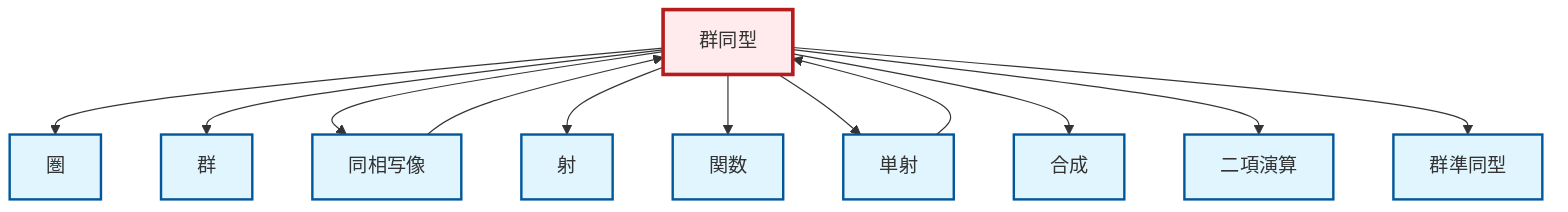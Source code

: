 graph TD
    classDef definition fill:#e1f5fe,stroke:#01579b,stroke-width:2px
    classDef theorem fill:#f3e5f5,stroke:#4a148c,stroke-width:2px
    classDef axiom fill:#fff3e0,stroke:#e65100,stroke-width:2px
    classDef example fill:#e8f5e9,stroke:#1b5e20,stroke-width:2px
    classDef current fill:#ffebee,stroke:#b71c1c,stroke-width:3px
    def-isomorphism["群同型"]:::definition
    def-composition["合成"]:::definition
    def-homomorphism["群準同型"]:::definition
    def-function["関数"]:::definition
    def-binary-operation["二項演算"]:::definition
    def-homeomorphism["同相写像"]:::definition
    def-monomorphism["単射"]:::definition
    def-category["圏"]:::definition
    def-group["群"]:::definition
    def-morphism["射"]:::definition
    def-isomorphism --> def-category
    def-isomorphism --> def-group
    def-isomorphism --> def-homeomorphism
    def-monomorphism --> def-isomorphism
    def-isomorphism --> def-morphism
    def-isomorphism --> def-function
    def-isomorphism --> def-monomorphism
    def-isomorphism --> def-composition
    def-homeomorphism --> def-isomorphism
    def-isomorphism --> def-binary-operation
    def-isomorphism --> def-homomorphism
    class def-isomorphism current